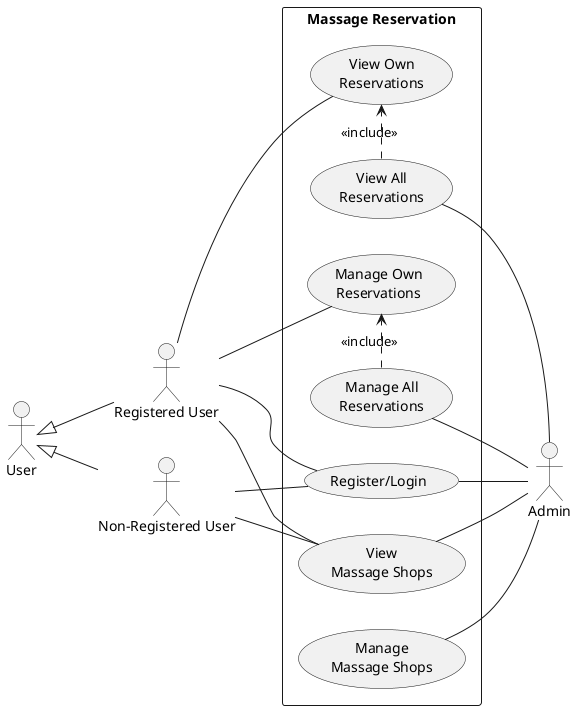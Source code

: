 @startuml Massage Reservation Use Case Diagram
left to right direction
actor "Registered User" as registeredUser
rectangle "Massage Reservation" as MassageSystem {
    usecase "Register/Login" as registerlogin
    usecase "View\nMassage Shops" as viewMassageShop
    usecase "Manage\nMassage Shops" as manageMassageShop
    usecase "Manage All\nReservations" as manageAllReservation
    usecase "Manage Own\nReservations" as manageOwnReservation
    usecase "View Own\nReservations" as viewOwnReservation
    usecase "View All\nReservations" as viewAllReservation
}
viewAllReservation .> viewOwnReservation : <<include>>
manageAllReservation .> manageOwnReservation : <<include>>

registeredUser -- registerlogin
registeredUser -- viewMassageShop
registeredUser -- manageOwnReservation
registeredUser -- viewOwnReservation

actor "Non-Registered User" as nonregistered
nonregistered -- registerlogin
nonregistered -- viewMassageShop

User <|-- registeredUser
User <|-- nonregistered

actor "Admin" as admin
registerlogin -- admin
manageMassageShop -- admin
viewAllReservation -- admin
manageAllReservation -- admin
viewMassageShop -- admin

@enduml